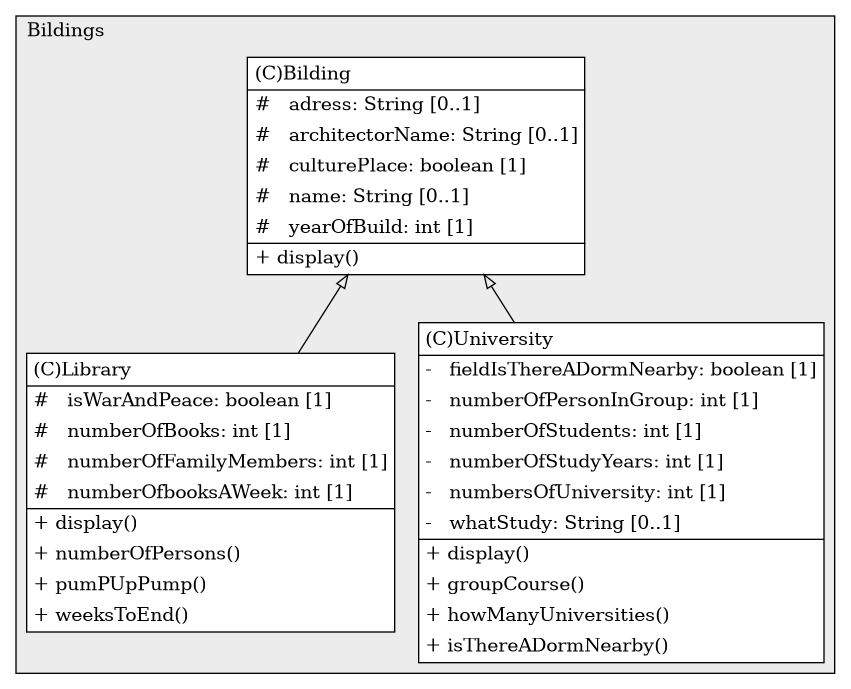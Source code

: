 @startuml

/' diagram meta data start
config=StructureConfiguration;
{
  "projectClassification": {
    "searchMode": "OpenProject", // OpenProject, AllProjects
    "includedProjects": "",
    "pathEndKeywords": "*.impl",
    "isClientPath": "",
    "isClientName": "",
    "isTestPath": "",
    "isTestName": "",
    "isMappingPath": "",
    "isMappingName": "",
    "isDataAccessPath": "",
    "isDataAccessName": "",
    "isDataStructurePath": "",
    "isDataStructureName": "",
    "isInterfaceStructuresPath": "",
    "isInterfaceStructuresName": "",
    "isEntryPointPath": "",
    "isEntryPointName": "",
    "treatFinalFieldsAsMandatory": false
  },
  "graphRestriction": {
    "classPackageExcludeFilter": "",
    "classPackageIncludeFilter": "",
    "classNameExcludeFilter": "",
    "classNameIncludeFilter": "",
    "methodNameExcludeFilter": "",
    "methodNameIncludeFilter": "",
    "removeByInheritance": "", // inheritance/annotation based filtering is done in a second step
    "removeByAnnotation": "",
    "removeByClassPackage": "", // cleanup the graph after inheritance/annotation based filtering is done
    "removeByClassName": "",
    "cutMappings": false,
    "cutEnum": true,
    "cutTests": true,
    "cutClient": true,
    "cutDataAccess": false,
    "cutInterfaceStructures": false,
    "cutDataStructures": false,
    "cutGetterAndSetter": true,
    "cutConstructors": true
  },
  "graphTraversal": {
    "forwardDepth": 6,
    "backwardDepth": 6,
    "classPackageExcludeFilter": "",
    "classPackageIncludeFilter": "",
    "classNameExcludeFilter": "",
    "classNameIncludeFilter": "",
    "methodNameExcludeFilter": "",
    "methodNameIncludeFilter": "",
    "hideMappings": false,
    "hideDataStructures": false,
    "hidePrivateMethods": true,
    "hideInterfaceCalls": true, // indirection: implementation -> interface (is hidden) -> implementation
    "onlyShowApplicationEntryPoints": false, // root node is included
    "useMethodCallsForStructureDiagram": "ForwardOnly" // ForwardOnly, BothDirections, No
  },
  "details": {
    "aggregation": "GroupByClass", // ByClass, GroupByClass, None
    "showClassGenericTypes": true,
    "showMethods": true,
    "showMethodParameterNames": true,
    "showMethodParameterTypes": true,
    "showMethodReturnType": true,
    "showPackageLevels": 2,
    "showDetailedClassStructure": true
  },
  "rootClass": "Bildings.Bilding",
  "extensionCallbackMethod": "" // qualified.class.name#methodName - signature: public static String method(String)
}
diagram meta data end '/



digraph g {
    rankdir="TB"
    splines=polyline
    

'nodes 
subgraph cluster_947508592 { 
   	label=Bildings
	labeljust=l
	fillcolor="#ececec"
	style=filled
   
   Bilding947508592[
	label=<<TABLE BORDER="1" CELLBORDER="0" CELLPADDING="4" CELLSPACING="0">
<TR><TD ALIGN="LEFT" >(C)Bilding</TD></TR>
<HR/>
<TR><TD ALIGN="LEFT" >#   adress: String [0..1]</TD></TR>
<TR><TD ALIGN="LEFT" >#   architectorName: String [0..1]</TD></TR>
<TR><TD ALIGN="LEFT" >#   culturePlace: boolean [1]</TD></TR>
<TR><TD ALIGN="LEFT" >#   name: String [0..1]</TD></TR>
<TR><TD ALIGN="LEFT" >#   yearOfBuild: int [1]</TD></TR>
<HR/>
<TR><TD ALIGN="LEFT" >+ display()</TD></TR>
</TABLE>>
	style=filled
	margin=0
	shape=plaintext
	fillcolor="#FFFFFF"
];

Library947508592[
	label=<<TABLE BORDER="1" CELLBORDER="0" CELLPADDING="4" CELLSPACING="0">
<TR><TD ALIGN="LEFT" >(C)Library</TD></TR>
<HR/>
<TR><TD ALIGN="LEFT" >#   isWarAndPeace: boolean [1]</TD></TR>
<TR><TD ALIGN="LEFT" >#   numberOfBooks: int [1]</TD></TR>
<TR><TD ALIGN="LEFT" >#   numberOfFamilyMembers: int [1]</TD></TR>
<TR><TD ALIGN="LEFT" >#   numberOfbooksAWeek: int [1]</TD></TR>
<HR/>
<TR><TD ALIGN="LEFT" >+ display()</TD></TR>
<TR><TD ALIGN="LEFT" >+ numberOfPersons()</TD></TR>
<TR><TD ALIGN="LEFT" >+ pumPUpPump()</TD></TR>
<TR><TD ALIGN="LEFT" >+ weeksToEnd()</TD></TR>
</TABLE>>
	style=filled
	margin=0
	shape=plaintext
	fillcolor="#FFFFFF"
];

University947508592[
	label=<<TABLE BORDER="1" CELLBORDER="0" CELLPADDING="4" CELLSPACING="0">
<TR><TD ALIGN="LEFT" >(C)University</TD></TR>
<HR/>
<TR><TD ALIGN="LEFT" >-   fieldIsThereADormNearby: boolean [1]</TD></TR>
<TR><TD ALIGN="LEFT" >-   numberOfPersonInGroup: int [1]</TD></TR>
<TR><TD ALIGN="LEFT" >-   numberOfStudents: int [1]</TD></TR>
<TR><TD ALIGN="LEFT" >-   numberOfStudyYears: int [1]</TD></TR>
<TR><TD ALIGN="LEFT" >-   numbersOfUniversity: int [1]</TD></TR>
<TR><TD ALIGN="LEFT" >-   whatStudy: String [0..1]</TD></TR>
<HR/>
<TR><TD ALIGN="LEFT" >+ display()</TD></TR>
<TR><TD ALIGN="LEFT" >+ groupCourse()</TD></TR>
<TR><TD ALIGN="LEFT" >+ howManyUniversities()</TD></TR>
<TR><TD ALIGN="LEFT" >+ isThereADormNearby()</TD></TR>
</TABLE>>
	style=filled
	margin=0
	shape=plaintext
	fillcolor="#FFFFFF"
];
} 

'edges    
Bilding947508592 -> Library947508592[arrowhead=none, arrowtail=empty, dir=both];
Bilding947508592 -> University947508592[arrowhead=none, arrowtail=empty, dir=both];
    
}
@enduml
